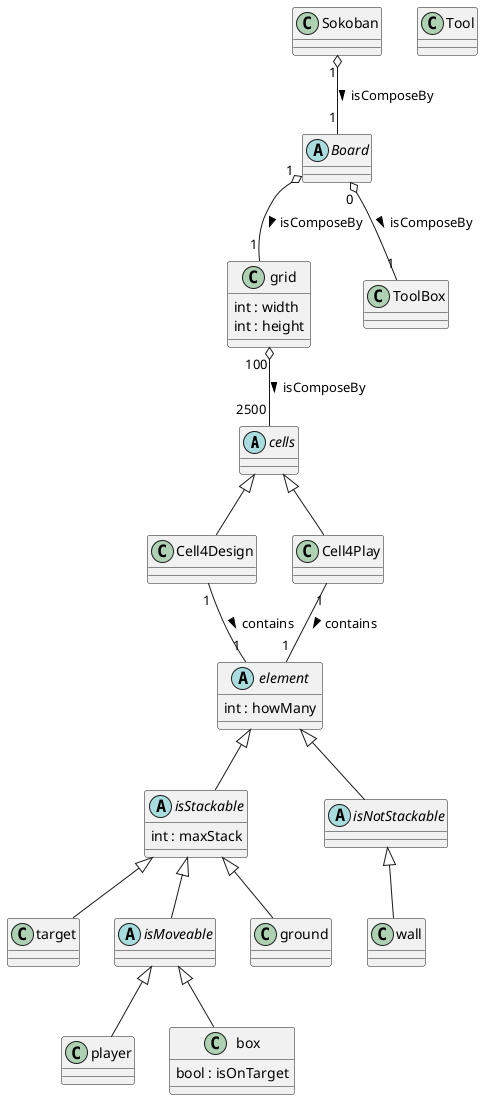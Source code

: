 @startuml

abstract class cells
class target
class wall
class player
class grid
class box
abstract class element
abstract class isMoveable
class Sokoban
class ground
abstract class isStackable
abstract class isNotStackable
class Cell4Design
class Cell4Play
abstract class Board
class Tool


element <|--  isStackable
element <|-- isNotStackable

isMoveable <|-- player
isMoveable <|-- box

Cell4Play "1" -- "1" element : contains >
Cell4Design "1" -- "1" element : contains >
grid "100" o-- "2500" cells : isComposeBy >
Sokoban "1" o-- "1" Board : isComposeBy >
Board "0" o-- "1" ToolBox : isComposeBy >
Board "1" o-- "1" grid : isComposeBy >
cells <|-- Cell4Design
cells <|-- Cell4Play
isNotStackable <|-- wall
isStackable <|-- ground
isStackable <|-- target
isStackable <|-- isMoveable

abstract class element{
    int : howMany
}
abstract class isStackable{
    int : maxStack
}
class box {
    bool : isOnTarget
}
class grid{
       int : width
    int : height
    }

@enduml